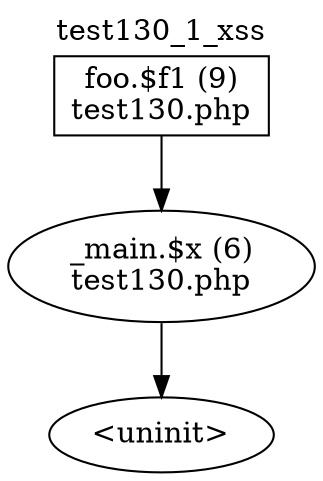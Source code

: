 digraph cfg {
  label="test130_1_xss";
  labelloc=t;
  n1 [shape=box, label="foo.$f1 (9)\ntest130.php"];
  n2 [shape=ellipse, label="_main.$x (6)\ntest130.php"];
  n3 [shape=ellipse, label="<uninit>"];
  n1 -> n2;
  n2 -> n3;
}
